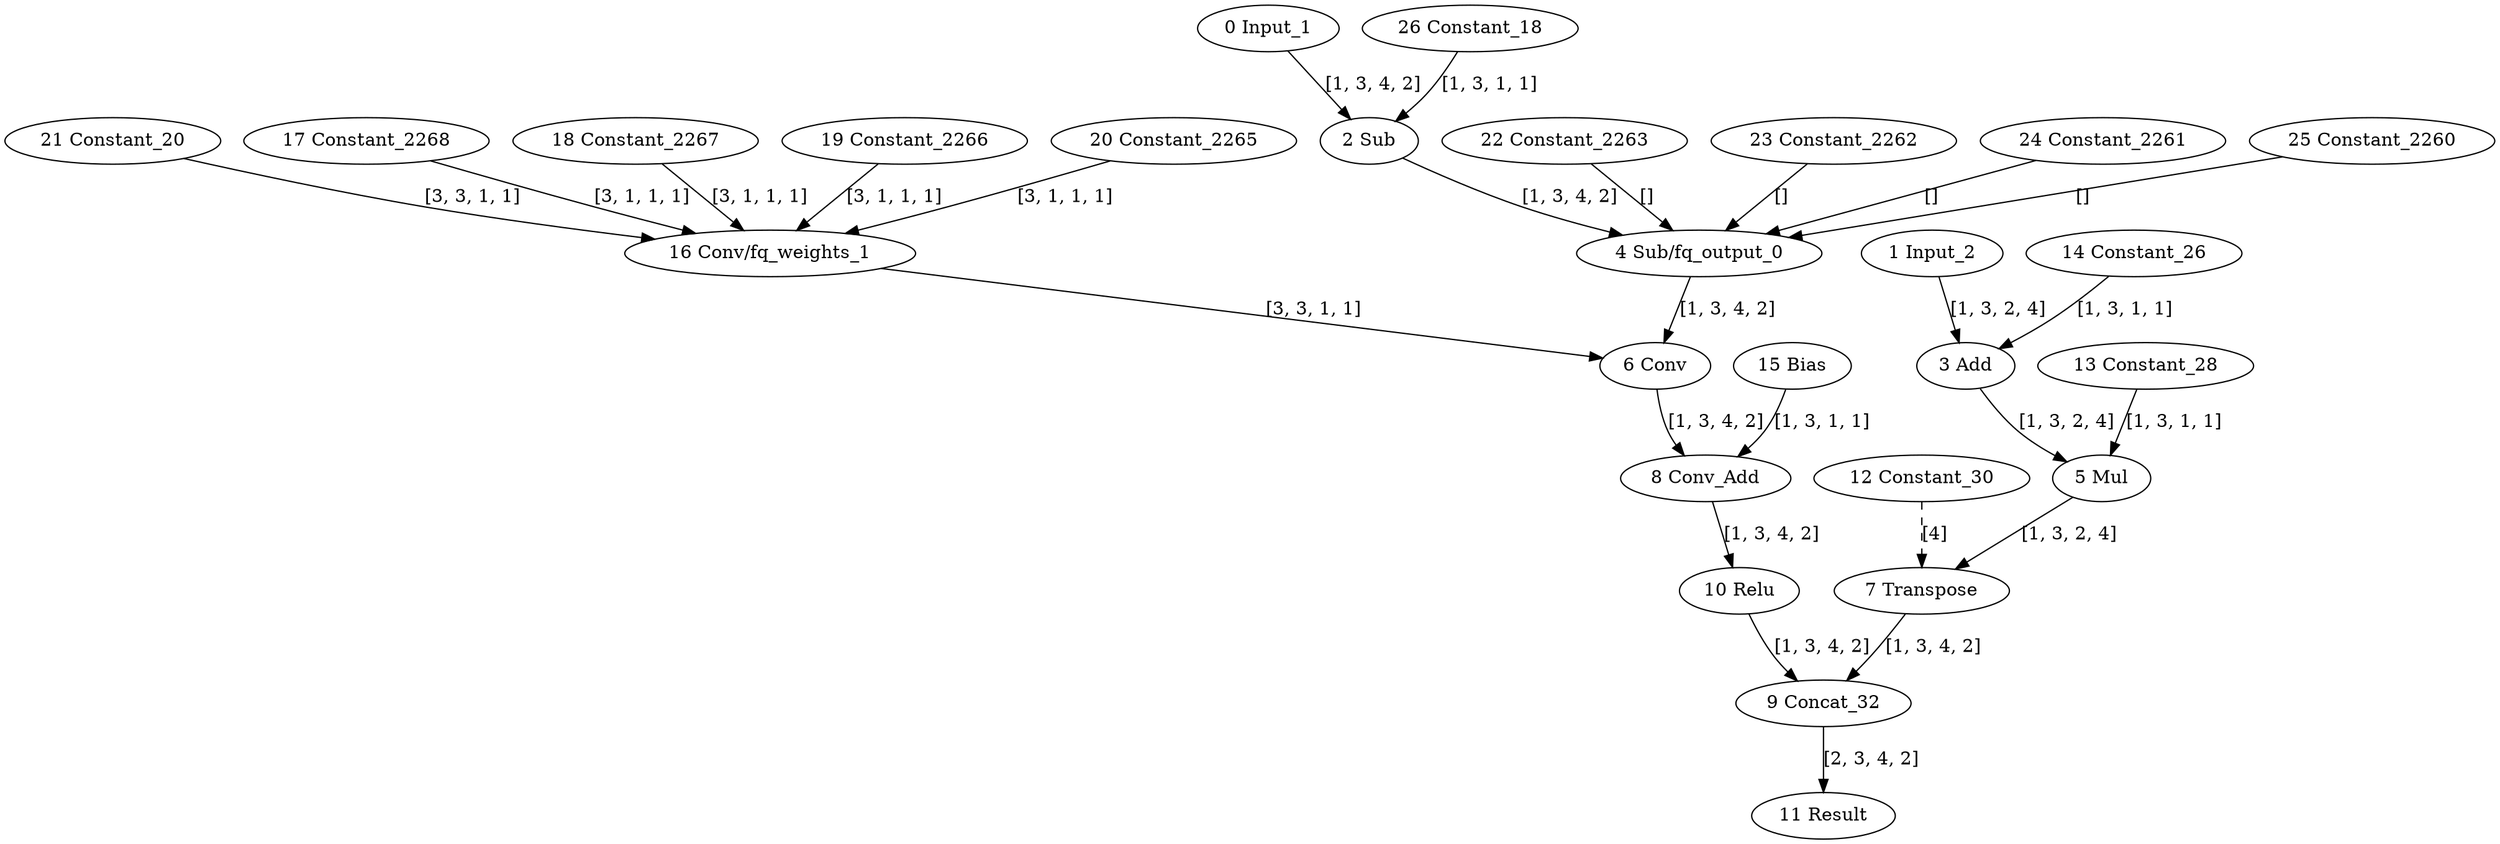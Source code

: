 strict digraph  {
"0 Input_1" [id=0, type=Parameter];
"1 Input_2" [id=1, type=Parameter];
"2 Sub" [id=2, type=Subtract];
"3 Add" [id=3, type=Add];
"4 Sub/fq_output_0" [id=4, type=FakeQuantize];
"5 Mul" [id=5, type=Multiply];
"6 Conv" [id=6, type=Convolution];
"7 Transpose" [id=7, type=Transpose];
"8 Conv_Add" [id=8, type=Add];
"9 Concat_32" [id=9, type=Concat];
"10 Relu" [id=10, type=Relu];
"11 Result" [id=11, type=Result];
"12 Constant_30" [id=12, type=Constant];
"13 Constant_28" [id=13, type=Constant];
"14 Constant_26" [id=14, type=Constant];
"15 Bias" [id=15, type=Constant];
"16 Conv/fq_weights_1" [id=16, type=FakeQuantize];
"17 Constant_2268" [id=17, type=Constant];
"18 Constant_2267" [id=18, type=Constant];
"19 Constant_2266" [id=19, type=Constant];
"20 Constant_2265" [id=20, type=Constant];
"21 Constant_20" [id=21, type=Constant];
"22 Constant_2263" [id=22, type=Constant];
"23 Constant_2262" [id=23, type=Constant];
"24 Constant_2261" [id=24, type=Constant];
"25 Constant_2260" [id=25, type=Constant];
"26 Constant_18" [id=26, type=Constant];
"0 Input_1" -> "2 Sub"  [label="[1, 3, 4, 2]", style=solid];
"1 Input_2" -> "3 Add"  [label="[1, 3, 2, 4]", style=solid];
"2 Sub" -> "4 Sub/fq_output_0"  [label="[1, 3, 4, 2]", style=solid];
"3 Add" -> "5 Mul"  [label="[1, 3, 2, 4]", style=solid];
"4 Sub/fq_output_0" -> "6 Conv"  [label="[1, 3, 4, 2]", style=solid];
"5 Mul" -> "7 Transpose"  [label="[1, 3, 2, 4]", style=solid];
"6 Conv" -> "8 Conv_Add"  [label="[1, 3, 4, 2]", style=solid];
"7 Transpose" -> "9 Concat_32"  [label="[1, 3, 4, 2]", style=solid];
"8 Conv_Add" -> "10 Relu"  [label="[1, 3, 4, 2]", style=solid];
"9 Concat_32" -> "11 Result"  [label="[2, 3, 4, 2]", style=solid];
"10 Relu" -> "9 Concat_32"  [label="[1, 3, 4, 2]", style=solid];
"12 Constant_30" -> "7 Transpose"  [label="[4]", style=dashed];
"13 Constant_28" -> "5 Mul"  [label="[1, 3, 1, 1]", style=solid];
"14 Constant_26" -> "3 Add"  [label="[1, 3, 1, 1]", style=solid];
"15 Bias" -> "8 Conv_Add"  [label="[1, 3, 1, 1]", style=solid];
"16 Conv/fq_weights_1" -> "6 Conv"  [label="[3, 3, 1, 1]", style=solid];
"17 Constant_2268" -> "16 Conv/fq_weights_1"  [label="[3, 1, 1, 1]", style=solid];
"18 Constant_2267" -> "16 Conv/fq_weights_1"  [label="[3, 1, 1, 1]", style=solid];
"19 Constant_2266" -> "16 Conv/fq_weights_1"  [label="[3, 1, 1, 1]", style=solid];
"20 Constant_2265" -> "16 Conv/fq_weights_1"  [label="[3, 1, 1, 1]", style=solid];
"21 Constant_20" -> "16 Conv/fq_weights_1"  [label="[3, 3, 1, 1]", style=solid];
"22 Constant_2263" -> "4 Sub/fq_output_0"  [label="[]", style=solid];
"23 Constant_2262" -> "4 Sub/fq_output_0"  [label="[]", style=solid];
"24 Constant_2261" -> "4 Sub/fq_output_0"  [label="[]", style=solid];
"25 Constant_2260" -> "4 Sub/fq_output_0"  [label="[]", style=solid];
"26 Constant_18" -> "2 Sub"  [label="[1, 3, 1, 1]", style=solid];
}
